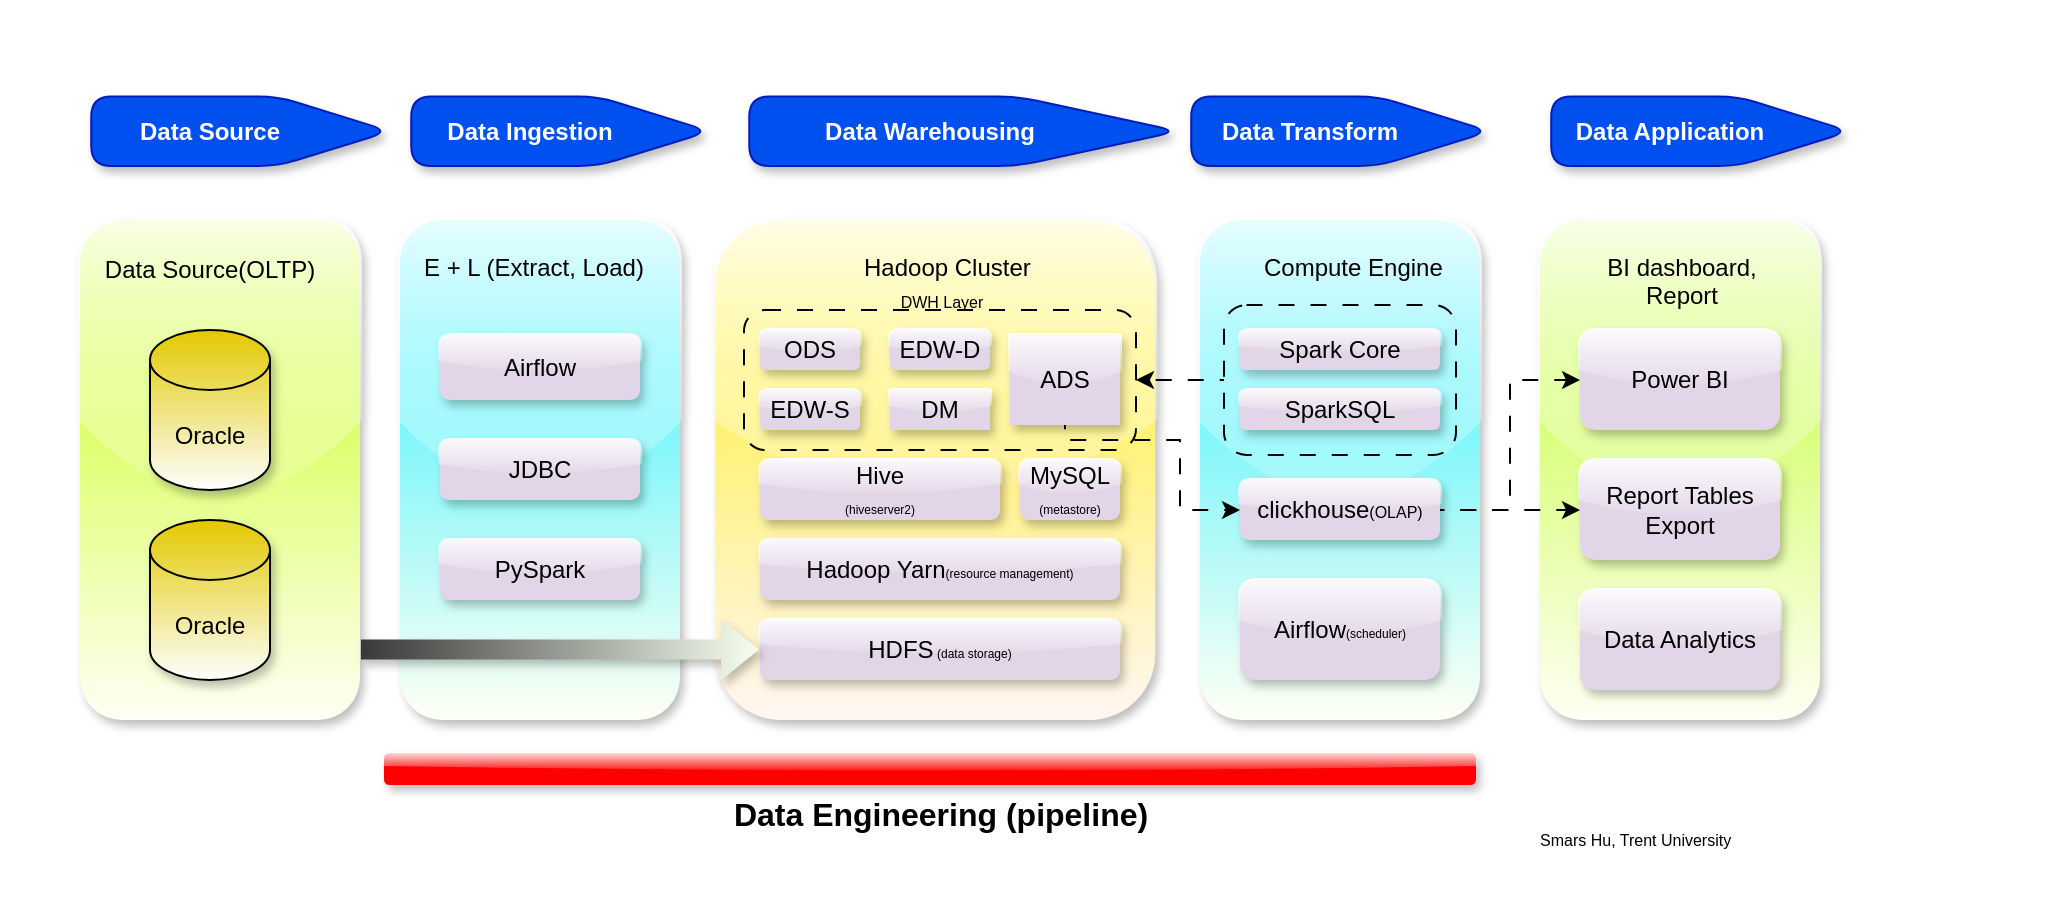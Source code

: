 <mxfile version="26.1.3">
  <diagram name="第 1 页" id="kQbFi5kcWjDEluupTg_s">
    <mxGraphModel dx="1810" dy="670" grid="1" gridSize="10" guides="1" tooltips="1" connect="1" arrows="1" fold="1" page="1" pageScale="1" pageWidth="827" pageHeight="1169" math="0" shadow="0">
      <root>
        <mxCell id="0" />
        <mxCell id="1" parent="0" />
        <mxCell id="b2PyJBCkOyKso3dR-uSi-53" value="" style="rounded=0;whiteSpace=wrap;html=1;strokeColor=none;" parent="1" vertex="1">
          <mxGeometry x="-20" y="200" width="940" height="460" as="geometry" />
        </mxCell>
        <mxCell id="b2PyJBCkOyKso3dR-uSi-23" value="" style="rounded=1;whiteSpace=wrap;html=1;fillColor=#23F0FF;strokeColor=none;gradientColor=#FFFFF4;strokeWidth=1;shadow=1;glass=1;" parent="1" vertex="1">
          <mxGeometry x="580" y="310" width="140" height="250" as="geometry" />
        </mxCell>
        <mxCell id="b2PyJBCkOyKso3dR-uSi-55" value="" style="rounded=1;whiteSpace=wrap;html=1;fillColor=none;dashed=1;dashPattern=8 8;" parent="1" vertex="1">
          <mxGeometry x="592" y="352.5" width="116" height="75" as="geometry" />
        </mxCell>
        <mxCell id="b2PyJBCkOyKso3dR-uSi-6" value="" style="shape=offPageConnector;whiteSpace=wrap;html=1;rotation=-90;strokeColor=#001DBC;fillColor=#0050ef;shadow=1;rounded=1;fontColor=#ffffff;" parent="1" vertex="1">
          <mxGeometry x="82.93" y="190.97" width="34.71" height="149.35" as="geometry" />
        </mxCell>
        <mxCell id="b2PyJBCkOyKso3dR-uSi-7" value="&lt;font style=&quot;color: rgb(255, 255, 255);&quot;&gt;&lt;b style=&quot;&quot;&gt;Data Source&lt;/b&gt;&lt;/font&gt;" style="text;html=1;align=center;verticalAlign=middle;whiteSpace=wrap;rounded=0;" parent="1" vertex="1">
          <mxGeometry x="30" y="250.65" width="110" height="30" as="geometry" />
        </mxCell>
        <mxCell id="b2PyJBCkOyKso3dR-uSi-8" value="" style="shape=offPageConnector;whiteSpace=wrap;html=1;rotation=-90;strokeColor=#001DBC;fillColor=#0050ef;shadow=1;rounded=1;fontColor=#ffffff;" parent="1" vertex="1">
          <mxGeometry x="242.93" y="190.97" width="34.71" height="149.35" as="geometry" />
        </mxCell>
        <mxCell id="b2PyJBCkOyKso3dR-uSi-9" value="&lt;font style=&quot;color: rgb(255, 255, 255);&quot;&gt;&lt;b style=&quot;&quot;&gt;Data Ingestion&lt;/b&gt;&lt;/font&gt;" style="text;html=1;align=center;verticalAlign=middle;whiteSpace=wrap;rounded=0;" parent="1" vertex="1">
          <mxGeometry x="190" y="250.65" width="110" height="30" as="geometry" />
        </mxCell>
        <mxCell id="b2PyJBCkOyKso3dR-uSi-10" value="" style="shape=offPageConnector;whiteSpace=wrap;html=1;rotation=-90;strokeColor=#001DBC;fillColor=#0050ef;shadow=1;rounded=1;fontColor=#ffffff;" parent="1" vertex="1">
          <mxGeometry x="444.54" y="158.39" width="34.71" height="214.51" as="geometry" />
        </mxCell>
        <mxCell id="b2PyJBCkOyKso3dR-uSi-11" value="&lt;font style=&quot;color: rgb(255, 255, 255);&quot;&gt;&lt;b style=&quot;&quot;&gt;Data Warehousing&lt;/b&gt;&lt;/font&gt;" style="text;html=1;align=center;verticalAlign=middle;whiteSpace=wrap;rounded=0;" parent="1" vertex="1">
          <mxGeometry x="390" y="250.65" width="110" height="30" as="geometry" />
        </mxCell>
        <mxCell id="b2PyJBCkOyKso3dR-uSi-12" value="" style="shape=offPageConnector;whiteSpace=wrap;html=1;rotation=-90;strokeColor=#001DBC;fillColor=#0050ef;shadow=1;rounded=1;fontColor=#ffffff;" parent="1" vertex="1">
          <mxGeometry x="632.93" y="190.98" width="34.71" height="149.35" as="geometry" />
        </mxCell>
        <mxCell id="b2PyJBCkOyKso3dR-uSi-13" value="&lt;font style=&quot;color: rgb(255, 255, 255);&quot;&gt;&lt;b style=&quot;&quot;&gt;Data Transform&lt;/b&gt;&lt;/font&gt;" style="text;html=1;align=center;verticalAlign=middle;whiteSpace=wrap;rounded=0;" parent="1" vertex="1">
          <mxGeometry x="580" y="250.66" width="110" height="30" as="geometry" />
        </mxCell>
        <mxCell id="b2PyJBCkOyKso3dR-uSi-14" value="" style="shape=offPageConnector;whiteSpace=wrap;html=1;rotation=-90;strokeColor=#001DBC;fillColor=#0050ef;shadow=1;rounded=1;fontColor=#ffffff;" parent="1" vertex="1">
          <mxGeometry x="812.93" y="190.98" width="34.71" height="149.35" as="geometry" />
        </mxCell>
        <mxCell id="b2PyJBCkOyKso3dR-uSi-15" value="&lt;font color=&quot;#ffffff&quot;&gt;&lt;b&gt;Data Application&lt;/b&gt;&lt;/font&gt;" style="text;html=1;align=center;verticalAlign=middle;whiteSpace=wrap;rounded=0;" parent="1" vertex="1">
          <mxGeometry x="760" y="250.66" width="110" height="30" as="geometry" />
        </mxCell>
        <mxCell id="b2PyJBCkOyKso3dR-uSi-19" value="" style="rounded=1;whiteSpace=wrap;html=1;fillColor=#C5FF0A;strokeColor=none;gradientColor=#FFFFF4;strokeWidth=1;glass=1;shadow=1;" parent="1" vertex="1">
          <mxGeometry x="20" y="310" width="140" height="250" as="geometry" />
        </mxCell>
        <mxCell id="b2PyJBCkOyKso3dR-uSi-16" value="Oracle" style="shape=cylinder3;whiteSpace=wrap;html=1;boundedLbl=1;backgroundOutline=1;size=15;fillColor=#e3c800;fontColor=#000000;strokeColor=default;shadow=1;gradientColor=#FCFFFE;gradientDirection=south;" parent="1" vertex="1">
          <mxGeometry x="55" y="365" width="60" height="80" as="geometry" />
        </mxCell>
        <mxCell id="b2PyJBCkOyKso3dR-uSi-18" value="Oracle" style="shape=cylinder3;whiteSpace=wrap;html=1;boundedLbl=1;backgroundOutline=1;size=15;fillColor=#e3c800;fontColor=#000000;strokeColor=default;shadow=1;gradientColor=#FCFFFE;gradientDirection=south;" parent="1" vertex="1">
          <mxGeometry x="55" y="460" width="60" height="80" as="geometry" />
        </mxCell>
        <mxCell id="b2PyJBCkOyKso3dR-uSi-20" value="&lt;font style=&quot;color: rgb(0, 0, 0);&quot;&gt;Data Source(OLTP)&lt;/font&gt;" style="text;html=1;align=center;verticalAlign=middle;whiteSpace=wrap;rounded=0;" parent="1" vertex="1">
          <mxGeometry x="30" y="320" width="110" height="30" as="geometry" />
        </mxCell>
        <mxCell id="b2PyJBCkOyKso3dR-uSi-21" value="" style="rounded=1;whiteSpace=wrap;html=1;fillColor=#23F0FF;strokeColor=none;gradientColor=#FFFFF4;strokeWidth=1;glass=1;shadow=1;" parent="1" vertex="1">
          <mxGeometry x="180" y="310" width="140" height="250" as="geometry" />
        </mxCell>
        <mxCell id="b2PyJBCkOyKso3dR-uSi-24" value="Airflow" style="rounded=1;whiteSpace=wrap;html=1;fillColor=#e1d5e7;strokeColor=none;glass=1;shadow=1;" parent="1" vertex="1">
          <mxGeometry x="200" y="367.5" width="100" height="32.5" as="geometry" />
        </mxCell>
        <mxCell id="b2PyJBCkOyKso3dR-uSi-25" value="JDBC" style="rounded=1;whiteSpace=wrap;html=1;fillColor=#e1d5e7;strokeColor=none;glass=1;shadow=1;" parent="1" vertex="1">
          <mxGeometry x="200" y="420" width="100" height="30" as="geometry" />
        </mxCell>
        <mxCell id="b2PyJBCkOyKso3dR-uSi-28" value="Airflow&lt;font style=&quot;font-size: 6px;&quot;&gt;(scheduler)&lt;/font&gt;" style="rounded=1;whiteSpace=wrap;html=1;fillColor=#e1d5e7;strokeColor=none;glass=1;shadow=1;" parent="1" vertex="1">
          <mxGeometry x="600" y="490" width="100" height="50" as="geometry" />
        </mxCell>
        <mxCell id="b2PyJBCkOyKso3dR-uSi-32" value="" style="rounded=1;whiteSpace=wrap;html=1;fillColor=#FFEF1C;gradientColor=#FFF6F2;shadow=1;glass=1;strokeColor=none;" parent="1" vertex="1">
          <mxGeometry x="337.64" y="310" width="220" height="250" as="geometry" />
        </mxCell>
        <mxCell id="b2PyJBCkOyKso3dR-uSi-29" value="SparkSQL" style="rounded=1;whiteSpace=wrap;html=1;fillColor=#e1d5e7;strokeColor=none;glass=1;shadow=1;" parent="1" vertex="1">
          <mxGeometry x="600" y="395" width="100" height="20" as="geometry" />
        </mxCell>
        <mxCell id="b2PyJBCkOyKso3dR-uSi-30" value="Spark Core" style="rounded=1;whiteSpace=wrap;html=1;fillColor=#e1d5e7;strokeColor=none;glass=1;shadow=1;" parent="1" vertex="1">
          <mxGeometry x="600" y="365" width="100" height="20" as="geometry" />
        </mxCell>
        <mxCell id="b2PyJBCkOyKso3dR-uSi-34" value="HDFS&lt;font style=&quot;font-size: 6px;&quot;&gt; (data storage)&lt;/font&gt;" style="rounded=1;whiteSpace=wrap;html=1;fillColor=#e1d5e7;strokeColor=none;glass=1;shadow=1;" parent="1" vertex="1">
          <mxGeometry x="360" y="510" width="180" height="30" as="geometry" />
        </mxCell>
        <mxCell id="b2PyJBCkOyKso3dR-uSi-27" value="" style="shape=flexArrow;endArrow=classic;html=1;rounded=1;strokeColor=none;fillColor=#383838;gradientColor=#F6FFEF;gradientDirection=east;flowAnimation=1;shadow=1;" parent="1" edge="1">
          <mxGeometry width="50" height="50" relative="1" as="geometry">
            <mxPoint x="160" y="524.76" as="sourcePoint" />
            <mxPoint x="360" y="524.76" as="targetPoint" />
          </mxGeometry>
        </mxCell>
        <mxCell id="b2PyJBCkOyKso3dR-uSi-35" value="&lt;span style=&quot;color: rgb(0, 0, 0); font-family: Helvetica; font-size: 12px; font-style: normal; font-variant-ligatures: normal; font-variant-caps: normal; font-weight: 400; letter-spacing: normal; orphans: 2; text-align: center; text-indent: 0px; text-transform: none; widows: 2; word-spacing: 0px; -webkit-text-stroke-width: 0px; white-space: normal; text-decoration-thickness: initial; text-decoration-style: initial; text-decoration-color: initial; float: none; display: inline !important;&quot;&gt;Hadoop Cluster&lt;/span&gt;" style="text;whiteSpace=wrap;html=1;" parent="1" vertex="1">
          <mxGeometry x="410" y="320" width="100" height="30" as="geometry" />
        </mxCell>
        <mxCell id="b2PyJBCkOyKso3dR-uSi-39" value="MySQL&lt;br&gt;&lt;font style=&quot;font-size: 6px;&quot;&gt;(metastore)&lt;/font&gt;" style="rounded=1;whiteSpace=wrap;html=1;fillColor=#e1d5e7;strokeColor=none;glass=1;shadow=1;" parent="1" vertex="1">
          <mxGeometry x="490" y="430" width="50" height="30" as="geometry" />
        </mxCell>
        <mxCell id="b2PyJBCkOyKso3dR-uSi-40" value="" style="rounded=1;whiteSpace=wrap;html=1;fillColor=none;dashed=1;dashPattern=8 8;" parent="1" vertex="1">
          <mxGeometry x="352" y="355" width="196" height="70" as="geometry" />
        </mxCell>
        <mxCell id="b2PyJBCkOyKso3dR-uSi-41" value="&lt;font style=&quot;font-size: 8px;&quot;&gt;DWH Layer&lt;/font&gt;" style="text;html=1;align=center;verticalAlign=middle;whiteSpace=wrap;rounded=0;" parent="1" vertex="1">
          <mxGeometry x="410" y="335" width="82" height="30" as="geometry" />
        </mxCell>
        <mxCell id="b2PyJBCkOyKso3dR-uSi-42" value="ODS" style="rounded=1;whiteSpace=wrap;html=1;fillColor=#e1d5e7;strokeColor=none;glass=1;shadow=1;" parent="1" vertex="1">
          <mxGeometry x="360" y="365" width="50" height="20" as="geometry" />
        </mxCell>
        <mxCell id="b2PyJBCkOyKso3dR-uSi-43" value="EDW-D" style="rounded=1;whiteSpace=wrap;html=1;fillColor=#e1d5e7;strokeColor=none;glass=1;shadow=1;" parent="1" vertex="1">
          <mxGeometry x="425" y="365" width="50" height="20" as="geometry" />
        </mxCell>
        <mxCell id="b2PyJBCkOyKso3dR-uSi-44" value="EDW-S" style="rounded=1;whiteSpace=wrap;html=1;fillColor=#e1d5e7;strokeColor=none;glass=1;shadow=1;" parent="1" vertex="1">
          <mxGeometry x="360" y="395" width="50" height="20" as="geometry" />
        </mxCell>
        <mxCell id="b2PyJBCkOyKso3dR-uSi-45" value="DM" style="rounded=1;whiteSpace=wrap;html=1;fillColor=#e1d5e7;strokeColor=none;glass=1;shadow=1;arcSize=0;" parent="1" vertex="1">
          <mxGeometry x="425" y="395" width="50" height="20" as="geometry" />
        </mxCell>
        <mxCell id="b2PyJBCkOyKso3dR-uSi-65" style="edgeStyle=orthogonalEdgeStyle;rounded=0;orthogonalLoop=1;jettySize=auto;html=1;entryX=0;entryY=0.5;entryDx=0;entryDy=0;flowAnimation=1;" parent="1" source="b2PyJBCkOyKso3dR-uSi-46" target="b2PyJBCkOyKso3dR-uSi-64" edge="1">
          <mxGeometry relative="1" as="geometry">
            <Array as="points">
              <mxPoint x="512" y="420" />
              <mxPoint x="570" y="420" />
              <mxPoint x="570" y="455" />
            </Array>
          </mxGeometry>
        </mxCell>
        <mxCell id="b2PyJBCkOyKso3dR-uSi-46" value="ADS" style="rounded=1;whiteSpace=wrap;html=1;fillColor=#e1d5e7;strokeColor=none;glass=1;shadow=1;arcSize=0;" parent="1" vertex="1">
          <mxGeometry x="485" y="367.5" width="55" height="45" as="geometry" />
        </mxCell>
        <mxCell id="b2PyJBCkOyKso3dR-uSi-48" value="Hive&lt;br&gt;&lt;font style=&quot;font-size: 6px;&quot;&gt;(hiveserver2)&lt;/font&gt;" style="rounded=1;whiteSpace=wrap;html=1;fillColor=#e1d5e7;strokeColor=none;glass=1;shadow=1;" parent="1" vertex="1">
          <mxGeometry x="360" y="430" width="120" height="30" as="geometry" />
        </mxCell>
        <mxCell id="b2PyJBCkOyKso3dR-uSi-49" value="Hadoop Yarn&lt;font style=&quot;font-size: 6px;&quot;&gt;(resource management)&lt;/font&gt;" style="rounded=1;whiteSpace=wrap;html=1;fillColor=#e1d5e7;strokeColor=none;glass=1;shadow=1;" parent="1" vertex="1">
          <mxGeometry x="360" y="470" width="180" height="30" as="geometry" />
        </mxCell>
        <mxCell id="b2PyJBCkOyKso3dR-uSi-50" value="&lt;div style=&quot;text-align: center;&quot;&gt;&lt;span style=&quot;background-color: transparent; color: light-dark(rgb(0, 0, 0), rgb(255, 255, 255));&quot;&gt;E + L (Extract, Load)&lt;/span&gt;&lt;/div&gt;" style="text;whiteSpace=wrap;html=1;" parent="1" vertex="1">
          <mxGeometry x="190" y="320" width="120" height="30" as="geometry" />
        </mxCell>
        <mxCell id="b2PyJBCkOyKso3dR-uSi-51" value="&lt;div style=&quot;text-align: center;&quot;&gt;&lt;span style=&quot;background-color: transparent; color: light-dark(rgb(0, 0, 0), rgb(255, 255, 255));&quot;&gt;Compute Engine&lt;/span&gt;&lt;/div&gt;" style="text;whiteSpace=wrap;html=1;" parent="1" vertex="1">
          <mxGeometry x="610" y="320" width="100" height="30" as="geometry" />
        </mxCell>
        <mxCell id="b2PyJBCkOyKso3dR-uSi-54" value="" style="rounded=1;whiteSpace=wrap;html=1;fillColor=#BDFF26;strokeColor=none;gradientColor=#FFFFF4;strokeWidth=1;shadow=1;glass=1;" parent="1" vertex="1">
          <mxGeometry x="750" y="310" width="140" height="250" as="geometry" />
        </mxCell>
        <mxCell id="b2PyJBCkOyKso3dR-uSi-60" value="&lt;div style=&quot;text-align: center;&quot;&gt;BI dashboard, Report&lt;/div&gt;" style="text;whiteSpace=wrap;html=1;" parent="1" vertex="1">
          <mxGeometry x="770" y="320" width="100" height="30" as="geometry" />
        </mxCell>
        <mxCell id="b2PyJBCkOyKso3dR-uSi-61" value="&lt;font style=&quot;&quot;&gt;Power BI&lt;/font&gt;" style="rounded=1;whiteSpace=wrap;html=1;fillColor=#e1d5e7;strokeColor=none;glass=1;shadow=1;" parent="1" vertex="1">
          <mxGeometry x="770" y="365" width="100" height="50" as="geometry" />
        </mxCell>
        <mxCell id="b2PyJBCkOyKso3dR-uSi-62" style="edgeStyle=orthogonalEdgeStyle;rounded=0;orthogonalLoop=1;jettySize=auto;html=1;exitX=0;exitY=0.5;exitDx=0;exitDy=0;entryX=1;entryY=0.5;entryDx=0;entryDy=0;flowAnimation=1;" parent="1" source="b2PyJBCkOyKso3dR-uSi-55" target="b2PyJBCkOyKso3dR-uSi-40" edge="1">
          <mxGeometry relative="1" as="geometry" />
        </mxCell>
        <mxCell id="b2PyJBCkOyKso3dR-uSi-63" style="edgeStyle=orthogonalEdgeStyle;rounded=0;orthogonalLoop=1;jettySize=auto;html=1;exitX=0.5;exitY=1;exitDx=0;exitDy=0;" parent="1" source="b2PyJBCkOyKso3dR-uSi-55" target="b2PyJBCkOyKso3dR-uSi-55" edge="1">
          <mxGeometry relative="1" as="geometry" />
        </mxCell>
        <mxCell id="b2PyJBCkOyKso3dR-uSi-68" style="edgeStyle=orthogonalEdgeStyle;rounded=0;orthogonalLoop=1;jettySize=auto;html=1;entryX=0;entryY=0.5;entryDx=0;entryDy=0;flowAnimation=1;" parent="1" source="b2PyJBCkOyKso3dR-uSi-64" target="b2PyJBCkOyKso3dR-uSi-61" edge="1">
          <mxGeometry relative="1" as="geometry" />
        </mxCell>
        <mxCell id="b2PyJBCkOyKso3dR-uSi-69" style="edgeStyle=orthogonalEdgeStyle;rounded=0;orthogonalLoop=1;jettySize=auto;html=1;entryX=0;entryY=0.5;entryDx=0;entryDy=0;flowAnimation=1;" parent="1" source="b2PyJBCkOyKso3dR-uSi-64" target="b2PyJBCkOyKso3dR-uSi-66" edge="1">
          <mxGeometry relative="1" as="geometry" />
        </mxCell>
        <mxCell id="b2PyJBCkOyKso3dR-uSi-64" value="clickhouse&lt;font style=&quot;font-size: 8px;&quot;&gt;(OLAP)&lt;/font&gt;" style="rounded=1;whiteSpace=wrap;html=1;fillColor=#e1d5e7;strokeColor=none;glass=1;shadow=1;" parent="1" vertex="1">
          <mxGeometry x="600" y="440" width="100" height="30" as="geometry" />
        </mxCell>
        <mxCell id="b2PyJBCkOyKso3dR-uSi-66" value="&lt;font style=&quot;&quot;&gt;Report Tables&lt;/font&gt;&lt;div&gt;&lt;font style=&quot;&quot;&gt;Export&lt;/font&gt;&lt;/div&gt;" style="rounded=1;whiteSpace=wrap;html=1;fillColor=#e1d5e7;strokeColor=none;glass=1;shadow=1;" parent="1" vertex="1">
          <mxGeometry x="770" y="430" width="100" height="50" as="geometry" />
        </mxCell>
        <mxCell id="b2PyJBCkOyKso3dR-uSi-67" value="Data Analytics" style="rounded=1;whiteSpace=wrap;html=1;fillColor=#e1d5e7;strokeColor=none;glass=1;shadow=1;" parent="1" vertex="1">
          <mxGeometry x="770" y="495" width="100" height="50" as="geometry" />
        </mxCell>
        <mxCell id="b2PyJBCkOyKso3dR-uSi-70" value="" style="rounded=1;whiteSpace=wrap;html=1;strokeColor=#FF0000;fillColor=#FF0000;glass=1;shadow=1;" parent="1" vertex="1">
          <mxGeometry x="172.5" y="577" width="545" height="15" as="geometry" />
        </mxCell>
        <mxCell id="b2PyJBCkOyKso3dR-uSi-71" value="&lt;font style=&quot;font-size: 16px;&quot;&gt;Data Engineering (pipeline)&lt;/font&gt;" style="text;strokeColor=none;fillColor=none;html=1;fontSize=24;fontStyle=1;verticalAlign=middle;align=center;" parent="1" vertex="1">
          <mxGeometry x="400" y="585" width="100" height="40" as="geometry" />
        </mxCell>
        <mxCell id="CZNTEfrC5hxuyiVuGHWW-1" value="" style="shape=image;html=1;verticalAlign=top;verticalLabelPosition=bottom;labelBackgroundColor=#ffffff;imageAspect=0;aspect=fixed;image=https://cdn0.iconfinder.com/data/icons/google-material-design-3-0/48/ic_copyright_48px-128.png;fillColor=default;" parent="1" vertex="1">
          <mxGeometry x="737.64" y="615" width="10" height="10" as="geometry" />
        </mxCell>
        <mxCell id="CZNTEfrC5hxuyiVuGHWW-2" value="&lt;div style=&quot;text-align: center;&quot;&gt;&lt;span style=&quot;background-color: transparent; color: light-dark(rgb(0, 0, 0), rgb(255, 255, 255));&quot;&gt;&lt;font style=&quot;font-size: 8px;&quot;&gt;Smars Hu, Trent University&lt;/font&gt;&lt;/span&gt;&lt;/div&gt;" style="text;whiteSpace=wrap;html=1;fillColor=default;" parent="1" vertex="1">
          <mxGeometry x="747.64" y="605" width="262.36" height="30" as="geometry" />
        </mxCell>
        <mxCell id="yLBDeXnbGhJZGKOD9MYO-2" value="PySpark" style="rounded=1;whiteSpace=wrap;html=1;fillColor=#e1d5e7;strokeColor=none;glass=1;shadow=1;" vertex="1" parent="1">
          <mxGeometry x="200" y="470" width="100" height="30" as="geometry" />
        </mxCell>
      </root>
    </mxGraphModel>
  </diagram>
</mxfile>
